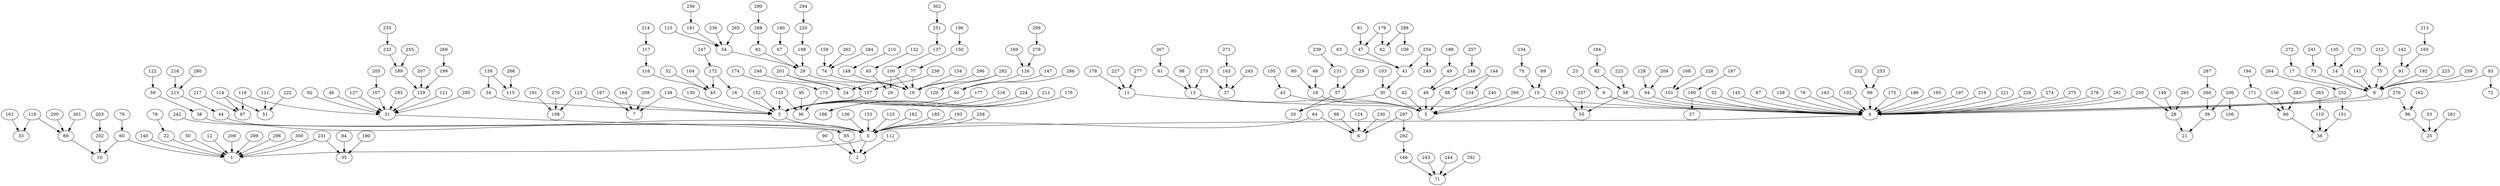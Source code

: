 digraph arbol {8 -> 4[Label=1];
11 -> 4[Label=1];
13 -> 5[Label=1];
15 -> 4[Label=1];
15 -> 5[Label=1];
17 -> 8[Label=1];
23 -> 9[Label=1];
38 -> 0[Label=1];
39 -> 21[Label=1];
43 -> 5[Label=1];
44 -> 0[Label=1];
58 -> 4[Label=1];
60 -> 1[Label=1];
73 -> 8[Label=1];
80 -> 18[Label=1];
90 -> 2[Label=9];
92 -> 31[Label=1];
34 -> 3[Label=8];
93 -> 72[Label=1];
94 -> 4[Label=1];
101 -> 4[Label=1];
103 -> 30[Label=1];
114 -> 97[Label=1];
116 -> 45[Label=1];
118 -> 31[Label=1];
118 -> 97[Label=1];
119 -> 33[Label=1];
122 -> 59[Label=1];
113 -> 54[Label=7];
63 -> 41[Label=7];
123 -> 3[Label=7];
128 -> 94[Label=1];
130 -> 3[Label=1];
131 -> 57[Label=1];
135 -> 14[Label=1];
136 -> 0[Label=1];
138 -> 3[Label=1];
9 -> 4[Label=2];
16 -> 3[Label=2];
30 -> 5[Label=3];
30 -> 20[Label=3];
42 -> 5[Label=3];
46 -> 31[Label=3];
48 -> 5[Label=6];
53 -> 25[Label=6];
140 -> 1[Label=1];
18 -> 5[Label=2];
22 -> 1[Label=2];
52 -> 45[Label=3];
54 -> 29[Label=3];
64 -> 6[Label=3];
66 -> 18[Label=3];
141 -> 8[Label=6];
144 -> 88[Label=1];
28 -> 21[Label=2];
31 -> 0[Label=2];
68 -> 6[Label=3];
32 -> 4[Label=7];
74 -> 19[Label=3];
75 -> 8[Label=3];
77 -> 19[Label=3];
145 -> 4[Label=9];
151 -> 56[Label=1];
41 -> 30[Label=2];
49 -> 48[Label=2];
77 -> 24[Label=3];
79 -> 60[Label=3];
83 -> 29[Label=3];
84 -> 35[Label=3];
124 -> 6[Label=5];
123 -> 108[Label=5];
127 -> 31[Label=5];
132 -> 65[Label=5];
148 -> 19[Label=5];
152 -> 3[Label=1];
60 -> 10[Label=2];
65 -> 26[Label=2];
85 -> 2[Label=5];
86 -> 56[Label=5];
87 -> 4[Label=5];
70 -> 15[Label=5];
61 -> 13[Label=5];
50 -> 1[Label=5];
3 -> 0[Label=5];
89 -> 10[Label=3];
93 -> 8[Label=5];
96 -> 25[Label=3];
98 -> 13[Label=3];
100 -> 26[Label=5];
104 -> 45[Label=3];
105 -> 43[Label=5];
150 -> 77[Label=8];
153 -> 0[Label=7];
154 -> 19[Label=5];
155 -> 3[Label=5];
157 -> 3[Label=1];
67 -> 29[Label=2];
69 -> 15[Label=2];
112 -> 2[Label=3];
125 -> 0[Label=3];
126 -> 40[Label=3];
138 -> 7[Label=3];
158 -> 4[Label=1];
76 -> 4[Label=2];
82 -> 58[Label=2];
142 -> 91[Label=3];
139 -> 115[Label=4];
139 -> 34[Label=4];
137 -> 100[Label=4];
133 -> 55[Label=4];
143 -> 4[Label=8];
149 -> 28[Label=4];
159 -> 74[Label=6];
88 -> 5[Label=4];
64 -> 0[Label=4];
59 -> 38[Label=4];
58 -> 55[Label=4];
57 -> 20[Label=4];
47 -> 41[Label=4];
160 -> 4[Label=1];
14 -> 8[Label=4];
12 -> 1[Label=4];
0 -> 1[Label=4];
91 -> 8[Label=2];
95 -> 36[Label=2];
102 -> 4[Label=4];
155 -> 36[Label=4];
160 -> 27[Label=1];
99 -> 4[Label=2];
100 -> 19[Label=2];
162 -> 96[Label=1];
107 -> 31[Label=2];
111 -> 51[Label=2];
163 -> 37[Label=3];
165 -> 91[Label=6];
167 -> 7[Label=4];
168 -> 101[Label=1];
114 -> 51[Label=2];
117 -> 116[Label=2];
169 -> 126[Label=3];
171 -> 86[Label=4];
173 -> 36[Label=8];
174 -> 173[Label=9];
175 -> 4[Label=4];
176 -> 166[Label=5];
177 -> 3[Label=6];
179 -> 47[Label=6];
179 -> 62[Label=4];
180 -> 67[Label=8];
181 -> 54[Label=3];
182 -> 0[Label=4];
183 -> 31[Label=5];
184 -> 82[Label=3];
185 -> 0[Label=1];
119 -> 89[Label=2];
144 -> 134[Label=2];
186 -> 4[Label=1];
146 -> 71[Label=2];
147 -> 40[Label=2];
187 -> 160[Label=5];
188 -> 49[Label=9];
189 -> 129[Label=1];
170 -> 14[Label=2];
172 -> 16[Label=2];
190 -> 35[Label=3];
192 -> 8[Label=4];
194 -> 171[Label=7];
195 -> 4[Label=4];
198 -> 29[Label=1];
172 -> 45[Label=2];
40 -> 3[Label=4];
178 -> 11[Label=2];
200 -> 89[Label=3];
204 -> 94[Label=7];
205 -> 107[Label=4];
206 -> 39[Label=3];
29 -> 19[Label=3];
4 -> 0[Label=3];
206 -> 106[Label=3];
207 -> 129[Label=1];
191 -> 108[Label=2];
193 -> 0[Label=2];
209 -> 1[Label=1];
196 -> 150[Label=2];
110 -> 56[Label=4];
129 -> 31[Label=4];
164 -> 7[Label=5];
121 -> 31[Label=5];
199 -> 129[Label=2];
211 -> 3[Label=3];
211 -> 166[Label=1];
201 -> 24[Label=2];
201 -> 157[Label=2];
212 -> 75[Label=5];
213 -> 165[Label=3];
215 -> 44[Label=1];
202 -> 10[Label=2];
161 -> 33[Label=4];
197 -> 4[Label=9];
203 -> 202[Label=4];
208 -> 7[Label=2];
217 -> 97[Label=4];
218 -> 3[Label=7];
219 -> 4[Label=1];
210 -> 148[Label=2];
214 -> 117[Label=2];
220 -> 198[Label=2];
221 -> 4[Label=3];
222 -> 51[Label=5];
223 -> 58[Label=2];
224 -> 3[Label=2];
225 -> 8[Label=6];
226 -> 4[Label=5];
227 -> 11[Label=4];
228 -> 101[Label=5];
229 -> 57[Label=3];
230 -> 6[Label=1];
216 -> 215[Label=2];
231 -> 1[Label=5];
232 -> 99[Label=3];
233 -> 189[Label=2];
234 -> 70[Label=6];
235 -> 233[Label=5];
236 -> 54[Label=3];
237 -> 55[Label=6];
238 -> 157[Label=1];
239 -> 131[Label=6];
240 -> 5[Label=8];
241 -> 73[Label=7];
242 -> 85[Label=3];
243 -> 71[Label=7];
244 -> 71[Label=2];
245 -> 37[Label=9];
246 -> 24[Label=8];
247 -> 172[Label=5];
248 -> 48[Label=1];
231 -> 35[Label=2];
250 -> 4[Label=2];
251 -> 137[Label=1];
252 -> 4[Label=4];
252 -> 151[Label=4];
0 -> 2[Label=3];
253 -> 99[Label=7];
156 -> 86[Label=5];
254 -> 41[Label=2];
254 -> 249[Label=5];
255 -> 189[Label=3];
81 -> 47[Label=5];
256 -> 181[Label=5];
257 -> 248[Label=3];
258 -> 0[Label=5];
259 -> 8[Label=5];
260 -> 39[Label=2];
261 -> 25[Label=2];
262 -> 74[Label=7];
263 -> 110[Label=9];
264 -> 252[Label=2];
265 -> 54[Label=1];
250 -> 28[Label=2];
78 -> 22[Label=5];
266 -> 115[Label=7];
267 -> 61[Label=3];
268 -> 83[Label=2];
269 -> 199[Label=9];
270 -> 108[Label=4];
271 -> 163[Label=5];
272 -> 17[Label=3];
273 -> 13[Label=1];
273 -> 37[Label=3];
274 -> 4[Label=2];
275 -> 4[Label=9];
276 -> 4[Label=2];
276 -> 96[Label=3];
277 -> 11[Label=5];
278 -> 4[Label=2];
279 -> 126[Label=3];
280 -> 215[Label=1];
281 -> 4[Label=1];
282 -> 19[Label=1];
282 -> 120[Label=6];
283 -> 86[Label=1];
284 -> 74[Label=3];
285 -> 31[Label=5];
286 -> 40[Label=3];
287 -> 260[Label=4];
288 -> 62[Label=3];
288 -> 109[Label=4];
289 -> 1[Label=6];
290 -> 268[Label=2];
291 -> 71[Label=2];
292 -> 146[Label=2];
293 -> 28[Label=6];
294 -> 220[Label=1];
295 -> 5[Label=4];
296 -> 19[Label=8];
297 -> 6[Label=3];
297 -> 292[Label=2];
298 -> 1[Label=4];
299 -> 279[Label=3];
300 -> 1[Label=3];
301 -> 89[Label=4];
302 -> 251[Label=1];
}